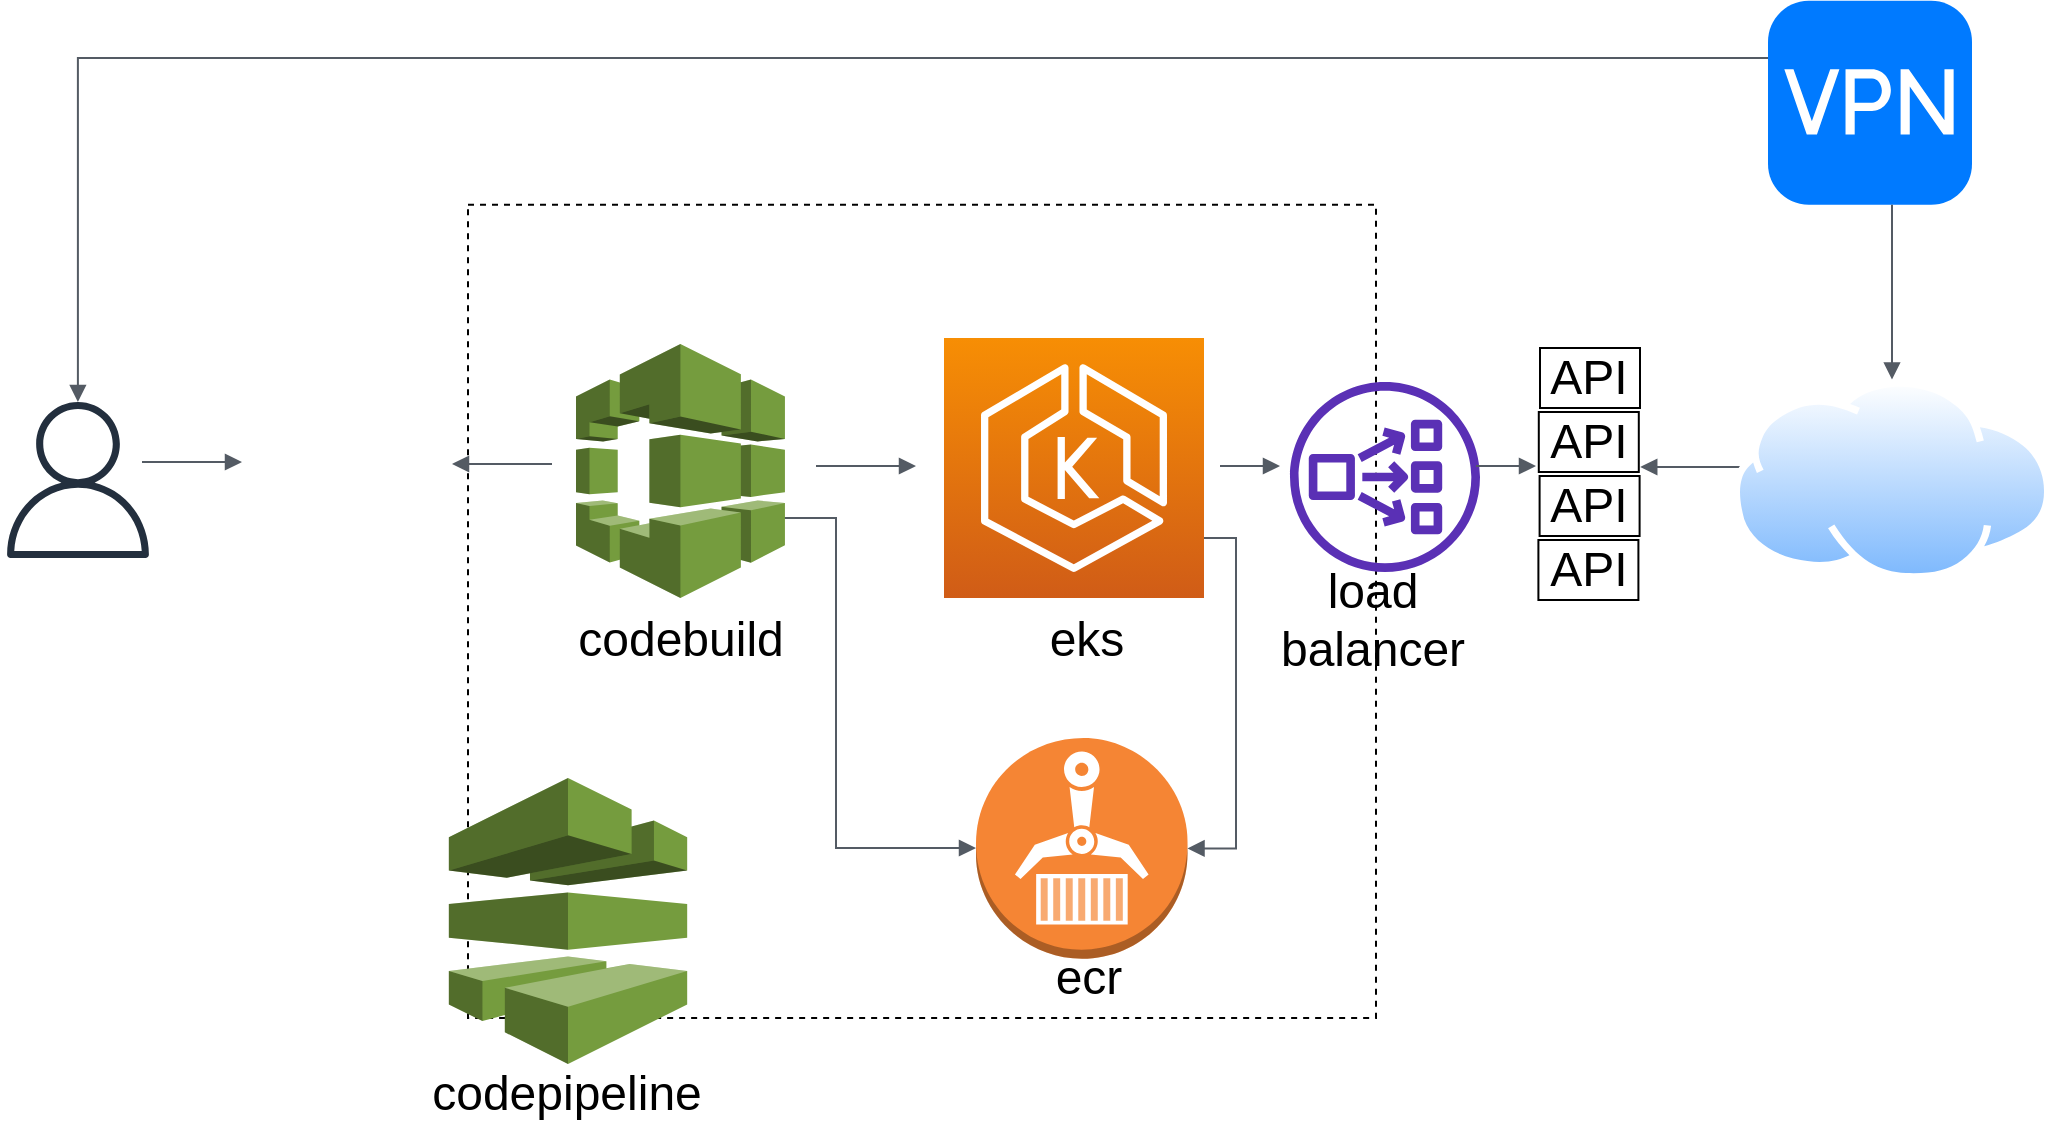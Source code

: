 <mxfile version="14.4.8" type="device"><diagram id="Ht1M8jgEwFfnCIfOTk4-" name="Page-1"><mxGraphModel dx="1341" dy="620" grid="1" gridSize="10" guides="1" tooltips="1" connect="1" arrows="1" fold="1" page="1" pageScale="1" pageWidth="1169" pageHeight="827" math="0" shadow="0"><root><mxCell id="0"/><mxCell id="1" parent="0"/><mxCell id="b1B7MyBhlItnTFm3EUKZ-7" value="" style="whiteSpace=wrap;html=1;dashed=1;" vertex="1" parent="1"><mxGeometry x="296" y="233.43" width="454" height="406.57" as="geometry"/></mxCell><mxCell id="b1B7MyBhlItnTFm3EUKZ-1" value="" style="outlineConnect=0;fontColor=#232F3E;gradientColor=none;fillColor=#232F3E;strokeColor=none;dashed=0;verticalLabelPosition=bottom;verticalAlign=top;align=center;html=1;fontSize=12;fontStyle=0;aspect=fixed;pointerEvents=1;shape=mxgraph.aws4.user;" vertex="1" parent="1"><mxGeometry x="62" y="332" width="78" height="78" as="geometry"/></mxCell><mxCell id="b1B7MyBhlItnTFm3EUKZ-2" value="" style="shape=image;html=1;verticalAlign=top;verticalLabelPosition=bottom;labelBackgroundColor=#ffffff;imageAspect=0;aspect=fixed;image=https://cdn0.iconfinder.com/data/icons/social-network-9/50/29-128.png" vertex="1" parent="1"><mxGeometry x="190" y="326" width="98" height="98" as="geometry"/></mxCell><mxCell id="b1B7MyBhlItnTFm3EUKZ-6" value="" style="points=[[0,0,0],[0.25,0,0],[0.5,0,0],[0.75,0,0],[1,0,0],[0,1,0],[0.25,1,0],[0.5,1,0],[0.75,1,0],[1,1,0],[0,0.25,0],[0,0.5,0],[0,0.75,0],[1,0.25,0],[1,0.5,0],[1,0.75,0]];outlineConnect=0;fontColor=#232F3E;gradientColor=#F78E04;gradientDirection=north;fillColor=#D05C17;strokeColor=#ffffff;dashed=0;verticalLabelPosition=bottom;verticalAlign=top;align=center;html=1;fontSize=12;fontStyle=0;aspect=fixed;shape=mxgraph.aws4.resourceIcon;resIcon=mxgraph.aws4.eks;" vertex="1" parent="1"><mxGeometry x="534" y="300" width="130" height="130" as="geometry"/></mxCell><mxCell id="b1B7MyBhlItnTFm3EUKZ-9" value="" style="outlineConnect=0;dashed=0;verticalLabelPosition=bottom;verticalAlign=top;align=center;html=1;shape=mxgraph.aws3.codepipeline;fillColor=#759C3E;gradientColor=none;" vertex="1" parent="1"><mxGeometry x="286.42" y="520" width="119.17" height="143" as="geometry"/></mxCell><mxCell id="b1B7MyBhlItnTFm3EUKZ-11" value="" style="outlineConnect=0;fontColor=#232F3E;gradientColor=none;fillColor=#5A30B5;strokeColor=none;dashed=0;verticalLabelPosition=bottom;verticalAlign=top;align=center;html=1;fontSize=12;fontStyle=0;aspect=fixed;pointerEvents=1;shape=mxgraph.aws4.network_load_balancer;" vertex="1" parent="1"><mxGeometry x="707" y="322" width="95" height="95" as="geometry"/></mxCell><mxCell id="b1B7MyBhlItnTFm3EUKZ-20" value="" style="group" vertex="1" connectable="0" parent="1"><mxGeometry x="805" y="295" width="77.124" height="134" as="geometry"/></mxCell><mxCell id="b1B7MyBhlItnTFm3EUKZ-18" value="" style="whiteSpace=wrap;html=1;" vertex="1" parent="b1B7MyBhlItnTFm3EUKZ-20"><mxGeometry x="27" y="10" width="50" height="30" as="geometry"/></mxCell><mxCell id="b1B7MyBhlItnTFm3EUKZ-19" value="&lt;font style=&quot;font-size: 24px&quot;&gt;API&lt;/font&gt;" style="text;html=1;resizable=0;autosize=1;align=center;verticalAlign=middle;points=[];fillColor=none;strokeColor=none;rounded=0;" vertex="1" parent="b1B7MyBhlItnTFm3EUKZ-20"><mxGeometry x="26.4" y="15.1" width="50" height="20" as="geometry"/></mxCell><mxCell id="b1B7MyBhlItnTFm3EUKZ-31" value="" style="whiteSpace=wrap;html=1;" vertex="1" parent="b1B7MyBhlItnTFm3EUKZ-20"><mxGeometry x="26.4" y="42" width="50" height="30" as="geometry"/></mxCell><mxCell id="b1B7MyBhlItnTFm3EUKZ-32" value="&lt;font style=&quot;font-size: 24px&quot;&gt;API&lt;/font&gt;" style="text;html=1;resizable=0;autosize=1;align=center;verticalAlign=middle;points=[];fillColor=none;strokeColor=none;rounded=0;" vertex="1" parent="b1B7MyBhlItnTFm3EUKZ-20"><mxGeometry x="25.8" y="47.1" width="50" height="20" as="geometry"/></mxCell><mxCell id="b1B7MyBhlItnTFm3EUKZ-33" value="" style="whiteSpace=wrap;html=1;" vertex="1" parent="b1B7MyBhlItnTFm3EUKZ-20"><mxGeometry x="26.8" y="74" width="50" height="30" as="geometry"/></mxCell><mxCell id="b1B7MyBhlItnTFm3EUKZ-34" value="&lt;font style=&quot;font-size: 24px&quot;&gt;API&lt;/font&gt;" style="text;html=1;resizable=0;autosize=1;align=center;verticalAlign=middle;points=[];fillColor=none;strokeColor=none;rounded=0;" vertex="1" parent="b1B7MyBhlItnTFm3EUKZ-20"><mxGeometry x="26.2" y="79.1" width="50" height="20" as="geometry"/></mxCell><mxCell id="b1B7MyBhlItnTFm3EUKZ-35" value="" style="whiteSpace=wrap;html=1;" vertex="1" parent="b1B7MyBhlItnTFm3EUKZ-20"><mxGeometry x="26.2" y="106" width="50" height="30" as="geometry"/></mxCell><mxCell id="b1B7MyBhlItnTFm3EUKZ-36" value="&lt;font style=&quot;font-size: 24px&quot;&gt;API&lt;/font&gt;" style="text;html=1;resizable=0;autosize=1;align=center;verticalAlign=middle;points=[];fillColor=none;strokeColor=none;rounded=0;" vertex="1" parent="b1B7MyBhlItnTFm3EUKZ-20"><mxGeometry x="25.6" y="111.1" width="50" height="20" as="geometry"/></mxCell><mxCell id="b1B7MyBhlItnTFm3EUKZ-37" value="&lt;font style=&quot;font-size: 24px&quot;&gt;codepipeline&lt;/font&gt;" style="text;html=1;resizable=0;autosize=1;align=center;verticalAlign=middle;points=[];fillColor=none;strokeColor=none;rounded=0;" vertex="1" parent="1"><mxGeometry x="270" y="668" width="150" height="20" as="geometry"/></mxCell><mxCell id="b1B7MyBhlItnTFm3EUKZ-38" value="&lt;font style=&quot;font-size: 24px&quot;&gt;codebuild&lt;/font&gt;" style="text;html=1;resizable=0;autosize=1;align=center;verticalAlign=middle;points=[];fillColor=none;strokeColor=none;rounded=0;" vertex="1" parent="1"><mxGeometry x="342.23" y="441" width="120" height="20" as="geometry"/></mxCell><mxCell id="b1B7MyBhlItnTFm3EUKZ-39" value="&lt;font style=&quot;font-size: 24px&quot;&gt;eks&lt;/font&gt;" style="text;html=1;resizable=0;autosize=1;align=center;verticalAlign=middle;points=[];fillColor=none;strokeColor=none;rounded=0;" vertex="1" parent="1"><mxGeometry x="580" y="441" width="50" height="20" as="geometry"/></mxCell><mxCell id="b1B7MyBhlItnTFm3EUKZ-40" value="&lt;font style=&quot;font-size: 24px&quot;&gt;load&lt;br&gt;balancer&lt;/font&gt;" style="text;html=1;resizable=0;autosize=1;align=center;verticalAlign=middle;points=[];fillColor=none;strokeColor=none;rounded=0;" vertex="1" parent="1"><mxGeometry x="693" y="421" width="110" height="40" as="geometry"/></mxCell><mxCell id="b1B7MyBhlItnTFm3EUKZ-42" value="" style="edgeStyle=orthogonalEdgeStyle;html=1;endArrow=block;elbow=vertical;startArrow=none;endFill=1;strokeColor=#545B64;rounded=0;" edge="1" parent="1"><mxGeometry width="100" relative="1" as="geometry"><mxPoint x="133" y="362" as="sourcePoint"/><mxPoint x="183" y="362" as="targetPoint"/></mxGeometry></mxCell><mxCell id="b1B7MyBhlItnTFm3EUKZ-45" value="" style="edgeStyle=orthogonalEdgeStyle;html=1;endArrow=none;elbow=vertical;startArrow=block;startFill=1;strokeColor=#545B64;rounded=0;" edge="1" parent="1"><mxGeometry width="100" relative="1" as="geometry"><mxPoint x="288" y="363" as="sourcePoint"/><mxPoint x="338" y="363" as="targetPoint"/></mxGeometry></mxCell><mxCell id="b1B7MyBhlItnTFm3EUKZ-46" value="" style="edgeStyle=orthogonalEdgeStyle;html=1;endArrow=block;elbow=vertical;startArrow=none;endFill=1;strokeColor=#545B64;rounded=0;" edge="1" parent="1"><mxGeometry width="100" relative="1" as="geometry"><mxPoint x="470" y="364" as="sourcePoint"/><mxPoint x="520" y="364" as="targetPoint"/></mxGeometry></mxCell><mxCell id="b1B7MyBhlItnTFm3EUKZ-47" value="" style="edgeStyle=orthogonalEdgeStyle;html=1;endArrow=block;elbow=vertical;startArrow=none;endFill=1;strokeColor=#545B64;rounded=0;" edge="1" parent="1"><mxGeometry width="100" relative="1" as="geometry"><mxPoint x="672" y="364" as="sourcePoint"/><mxPoint x="702" y="364" as="targetPoint"/></mxGeometry></mxCell><mxCell id="b1B7MyBhlItnTFm3EUKZ-48" value="" style="edgeStyle=orthogonalEdgeStyle;html=1;endArrow=block;elbow=vertical;startArrow=none;endFill=1;strokeColor=#545B64;rounded=0;" edge="1" parent="1"><mxGeometry width="100" relative="1" as="geometry"><mxPoint x="800" y="364" as="sourcePoint"/><mxPoint x="830" y="364" as="targetPoint"/></mxGeometry></mxCell><mxCell id="b1B7MyBhlItnTFm3EUKZ-49" value="" style="edgeStyle=orthogonalEdgeStyle;html=1;endArrow=none;elbow=vertical;startArrow=block;startFill=1;strokeColor=#545B64;rounded=0;entryX=0.078;entryY=0.398;entryDx=0;entryDy=0;entryPerimeter=0;" edge="1" parent="1" source="b1B7MyBhlItnTFm3EUKZ-1" target="b1B7MyBhlItnTFm3EUKZ-12"><mxGeometry width="100" relative="1" as="geometry"><mxPoint x="390" y="380" as="sourcePoint"/><mxPoint x="490" y="380" as="targetPoint"/><Array as="points"><mxPoint x="101" y="160"/><mxPoint x="954" y="160"/></Array></mxGeometry></mxCell><mxCell id="b1B7MyBhlItnTFm3EUKZ-12" value="" style="html=1;strokeWidth=1;shadow=0;dashed=0;shape=mxgraph.ios7.misc.vpn;fillColor=#007AFF;strokeColor=none;buttonText=;strokeColor2=#222222;fontColor=#222222;fontSize=8;verticalLabelPosition=bottom;verticalAlign=top;align=center;" vertex="1" parent="1"><mxGeometry x="946" y="131.43" width="102" height="102" as="geometry"/></mxCell><mxCell id="b1B7MyBhlItnTFm3EUKZ-51" value="" style="edgeStyle=orthogonalEdgeStyle;html=1;endArrow=block;elbow=vertical;startArrow=none;endFill=1;strokeColor=#545B64;rounded=0;" edge="1" parent="1" source="b1B7MyBhlItnTFm3EUKZ-12" target="b1B7MyBhlItnTFm3EUKZ-13"><mxGeometry width="100" relative="1" as="geometry"><mxPoint x="950" y="510" as="sourcePoint"/><mxPoint x="1050" y="510" as="targetPoint"/><Array as="points"><mxPoint x="1008" y="260"/><mxPoint x="1008" y="260"/></Array></mxGeometry></mxCell><mxCell id="b1B7MyBhlItnTFm3EUKZ-52" value="" style="edgeStyle=orthogonalEdgeStyle;html=1;endArrow=none;elbow=vertical;startArrow=block;startFill=1;strokeColor=#545B64;rounded=0;" edge="1" parent="1"><mxGeometry width="100" relative="1" as="geometry"><mxPoint x="882.12" y="364.5" as="sourcePoint"/><mxPoint x="982.12" y="364.5" as="targetPoint"/></mxGeometry></mxCell><mxCell id="b1B7MyBhlItnTFm3EUKZ-13" value="" style="aspect=fixed;perimeter=ellipsePerimeter;html=1;align=center;shadow=0;dashed=0;spacingTop=3;image;image=img/lib/active_directory/internet_cloud.svg;" vertex="1" parent="1"><mxGeometry x="928.24" y="320.75" width="159.52" height="100.5" as="geometry"/></mxCell><mxCell id="b1B7MyBhlItnTFm3EUKZ-56" value="" style="group" vertex="1" connectable="0" parent="1"><mxGeometry x="550" y="500" width="105.76" height="132" as="geometry"/></mxCell><mxCell id="b1B7MyBhlItnTFm3EUKZ-53" value="" style="outlineConnect=0;dashed=0;verticalLabelPosition=bottom;verticalAlign=top;align=center;html=1;shape=mxgraph.aws3.ecr;fillColor=#F58534;gradientColor=none;" vertex="1" parent="b1B7MyBhlItnTFm3EUKZ-56"><mxGeometry width="105.76" height="110.361" as="geometry"/></mxCell><mxCell id="b1B7MyBhlItnTFm3EUKZ-54" value="&lt;font style=&quot;font-size: 24px&quot;&gt;ecr&lt;br&gt;&lt;/font&gt;" style="text;html=1;resizable=0;autosize=1;align=center;verticalAlign=middle;points=[];fillColor=none;strokeColor=none;rounded=0;" vertex="1" parent="b1B7MyBhlItnTFm3EUKZ-56"><mxGeometry x="31.376" y="110.361" width="50" height="20" as="geometry"/></mxCell><mxCell id="b1B7MyBhlItnTFm3EUKZ-57" value="" style="edgeStyle=orthogonalEdgeStyle;html=1;endArrow=block;elbow=vertical;startArrow=none;endFill=1;strokeColor=#545B64;rounded=0;" edge="1" parent="1" target="b1B7MyBhlItnTFm3EUKZ-53"><mxGeometry width="100" relative="1" as="geometry"><mxPoint x="420" y="390" as="sourcePoint"/><mxPoint x="520" y="390" as="targetPoint"/><Array as="points"><mxPoint x="480" y="390"/><mxPoint x="480" y="555"/></Array></mxGeometry></mxCell><mxCell id="b1B7MyBhlItnTFm3EUKZ-10" value="" style="outlineConnect=0;dashed=0;verticalLabelPosition=bottom;verticalAlign=top;align=center;html=1;shape=mxgraph.aws3.codebuild;fillColor=#759C3E;gradientColor=none;" vertex="1" parent="1"><mxGeometry x="350" y="303" width="104.47" height="127" as="geometry"/></mxCell><mxCell id="b1B7MyBhlItnTFm3EUKZ-58" value="" style="edgeStyle=orthogonalEdgeStyle;html=1;endArrow=none;elbow=vertical;startArrow=block;startFill=1;strokeColor=#545B64;rounded=0;" edge="1" parent="1" source="b1B7MyBhlItnTFm3EUKZ-53" target="b1B7MyBhlItnTFm3EUKZ-6"><mxGeometry width="100" relative="1" as="geometry"><mxPoint x="470" y="470" as="sourcePoint"/><mxPoint x="570" y="470" as="targetPoint"/><Array as="points"><mxPoint x="680" y="555"/><mxPoint x="680" y="400"/></Array></mxGeometry></mxCell></root></mxGraphModel></diagram></mxfile>